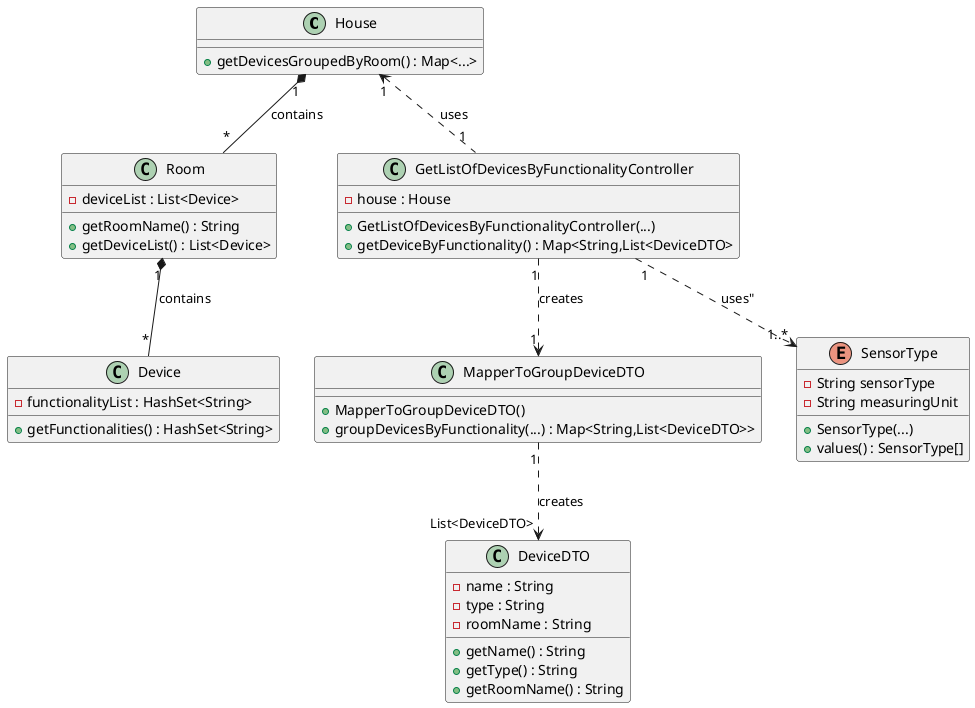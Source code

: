 @startuml

class House {
  + getDevicesGroupedByRoom() : Map<...>
}

class Room {
  - deviceList : List<Device>
  + getRoomName() : String
  + getDeviceList() : List<Device>
}

class Device {
  - functionalityList : HashSet<String>
  + getFunctionalities() : HashSet<String>
}

class GetListOfDevicesByFunctionalityController {
  - house : House
  + GetListOfDevicesByFunctionalityController(...)
  + getDeviceByFunctionality() : Map<String,List<DeviceDTO>
}

class MapperToGroupDeviceDTO {
    + MapperToGroupDeviceDTO()
    + groupDevicesByFunctionality(...) : Map<String,List<DeviceDTO>>
}

class DeviceDTO {
    - name : String
    - type : String
    - roomName : String
    + getName() : String
    + getType() : String
    + getRoomName() : String
}

enum SensorType {
- String sensorType
- String measuringUnit
+ SensorType(...)
+values() : SensorType[]
}

House "1" <.. "1" GetListOfDevicesByFunctionalityController : uses
House "1" *-- "*" Room : contains
Room "1" *-- "*" Device : contains

GetListOfDevicesByFunctionalityController "1" ..> "1" MapperToGroupDeviceDTO : creates
GetListOfDevicesByFunctionalityController "1" ..> "1..*" SensorType : uses"
MapperToGroupDeviceDTO "1" ..> "List<DeviceDTO>" DeviceDTO : creates

@enduml